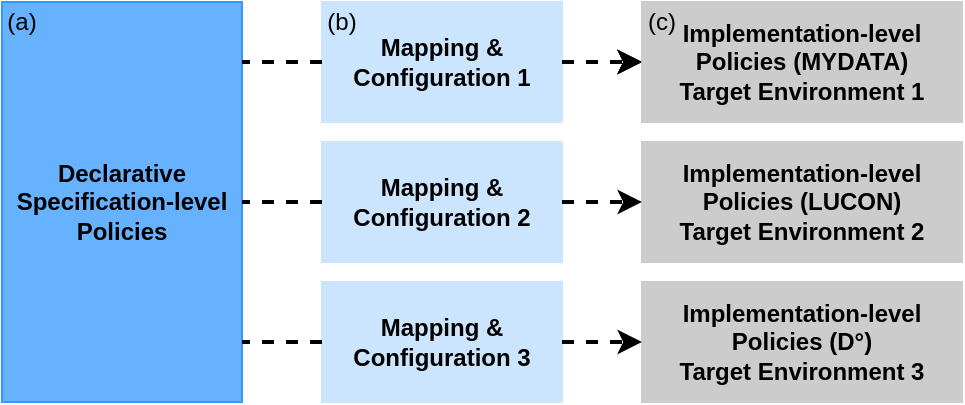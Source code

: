 <mxfile version="16.4.6" type="github">
  <diagram id="V25uuwq8ojHrB8KkkA7x" name="Page-1">
    <mxGraphModel dx="1422" dy="857" grid="1" gridSize="10" guides="1" tooltips="1" connect="1" arrows="1" fold="1" page="1" pageScale="1" pageWidth="850" pageHeight="1100" math="0" shadow="0">
      <root>
        <mxCell id="0" />
        <mxCell id="1" parent="0" />
        <mxCell id="GJw6mMWgU6OBsgFn_SWY-12" value="" style="edgeStyle=orthogonalEdgeStyle;rounded=0;orthogonalLoop=1;jettySize=auto;html=1;dashed=1;fontSize=12;strokeColor=default;strokeWidth=2;" parent="1" source="GJw6mMWgU6OBsgFn_SWY-1" target="GJw6mMWgU6OBsgFn_SWY-4" edge="1">
          <mxGeometry relative="1" as="geometry" />
        </mxCell>
        <mxCell id="GJw6mMWgU6OBsgFn_SWY-13" value="" style="edgeStyle=orthogonalEdgeStyle;rounded=0;orthogonalLoop=1;jettySize=auto;html=1;dashed=1;fontSize=12;strokeColor=default;strokeWidth=2;" parent="1" source="GJw6mMWgU6OBsgFn_SWY-1" target="GJw6mMWgU6OBsgFn_SWY-4" edge="1">
          <mxGeometry relative="1" as="geometry" />
        </mxCell>
        <mxCell id="GJw6mMWgU6OBsgFn_SWY-1" value="&lt;b&gt;Mapping &amp;amp; Configuration 1&lt;/b&gt;" style="rounded=0;whiteSpace=wrap;html=1;fillColor=#CCE5FF;strokeColor=#CCE5FF;" parent="1" vertex="1">
          <mxGeometry x="360" y="320" width="120" height="60" as="geometry" />
        </mxCell>
        <mxCell id="GJw6mMWgU6OBsgFn_SWY-2" value="&lt;b&gt;Mapping &amp;amp; Configuration 3&lt;/b&gt;" style="rounded=0;whiteSpace=wrap;html=1;fillColor=#CCE5FF;strokeColor=#CCE5FF;" parent="1" vertex="1">
          <mxGeometry x="360" y="460" width="120" height="60" as="geometry" />
        </mxCell>
        <mxCell id="GJw6mMWgU6OBsgFn_SWY-3" value="&lt;b&gt;Mapping &amp;amp; Configuration 2&lt;/b&gt;" style="rounded=0;whiteSpace=wrap;html=1;fillColor=#CCE5FF;strokeColor=#CCE5FF;" parent="1" vertex="1">
          <mxGeometry x="360" y="390" width="120" height="60" as="geometry" />
        </mxCell>
        <mxCell id="GJw6mMWgU6OBsgFn_SWY-4" value="&lt;b&gt;Implementation-level Policies (MYDATA) &lt;br&gt;Target Environment 1&lt;/b&gt;" style="rounded=0;whiteSpace=wrap;html=1;fillColor=#CCCCCC;strokeColor=#CCCCCC;" parent="1" vertex="1">
          <mxGeometry x="520" y="320" width="160" height="60" as="geometry" />
        </mxCell>
        <mxCell id="GJw6mMWgU6OBsgFn_SWY-5" value="&lt;b&gt;Implementation-level Policies (D°)&lt;br&gt;Target Environment 3&lt;/b&gt;" style="rounded=0;whiteSpace=wrap;html=1;strokeColor=#CCCCCC;fillColor=#CCCCCC;" parent="1" vertex="1">
          <mxGeometry x="520" y="460" width="160" height="60" as="geometry" />
        </mxCell>
        <mxCell id="GJw6mMWgU6OBsgFn_SWY-6" value="&lt;b&gt;Implementation-level Policies (LUCON)&lt;br&gt;Target Environment 2&lt;/b&gt;" style="rounded=0;whiteSpace=wrap;html=1;strokeColor=#CCCCCC;fillColor=#CCCCCC;" parent="1" vertex="1">
          <mxGeometry x="520" y="390" width="160" height="60" as="geometry" />
        </mxCell>
        <mxCell id="GJw6mMWgU6OBsgFn_SWY-7" value="&lt;font style=&quot;font-size: 12px&quot;&gt;&lt;b&gt;Declarative Specification-level Policies&lt;/b&gt;&lt;/font&gt;" style="rounded=0;whiteSpace=wrap;html=1;fillColor=#66B2FF;strokeColor=#3399FF;" parent="1" vertex="1">
          <mxGeometry x="200" y="320" width="120" height="200" as="geometry" />
        </mxCell>
        <mxCell id="GJw6mMWgU6OBsgFn_SWY-9" value="" style="endArrow=classic;html=1;rounded=0;fontSize=12;entryX=0;entryY=0.5;entryDx=0;entryDy=0;strokeColor=default;dashed=1;strokeWidth=2;" parent="1" target="GJw6mMWgU6OBsgFn_SWY-4" edge="1">
          <mxGeometry width="50" height="50" relative="1" as="geometry">
            <mxPoint x="480" y="350" as="sourcePoint" />
            <mxPoint x="450" y="360" as="targetPoint" />
          </mxGeometry>
        </mxCell>
        <mxCell id="GJw6mMWgU6OBsgFn_SWY-11" value="" style="endArrow=none;dashed=1;html=1;rounded=0;fontSize=12;strokeColor=default;exitX=0;exitY=0.5;exitDx=0;exitDy=0;entryX=1;entryY=0.15;entryDx=0;entryDy=0;entryPerimeter=0;strokeWidth=2;" parent="1" source="GJw6mMWgU6OBsgFn_SWY-1" target="GJw6mMWgU6OBsgFn_SWY-7" edge="1">
          <mxGeometry width="50" height="50" relative="1" as="geometry">
            <mxPoint x="400" y="410" as="sourcePoint" />
            <mxPoint x="450" y="360" as="targetPoint" />
          </mxGeometry>
        </mxCell>
        <mxCell id="GJw6mMWgU6OBsgFn_SWY-14" value="" style="endArrow=classic;html=1;rounded=0;fontSize=12;entryX=0;entryY=0.5;entryDx=0;entryDy=0;strokeColor=default;dashed=1;strokeWidth=2;exitX=1;exitY=0.5;exitDx=0;exitDy=0;" parent="1" source="GJw6mMWgU6OBsgFn_SWY-3" target="GJw6mMWgU6OBsgFn_SWY-6" edge="1">
          <mxGeometry width="50" height="50" relative="1" as="geometry">
            <mxPoint x="490" y="360" as="sourcePoint" />
            <mxPoint x="530" y="360" as="targetPoint" />
          </mxGeometry>
        </mxCell>
        <mxCell id="GJw6mMWgU6OBsgFn_SWY-15" value="" style="endArrow=classic;html=1;rounded=0;fontSize=12;entryX=0;entryY=0.5;entryDx=0;entryDy=0;strokeColor=default;dashed=1;strokeWidth=2;exitX=1;exitY=0.5;exitDx=0;exitDy=0;" parent="1" source="GJw6mMWgU6OBsgFn_SWY-2" target="GJw6mMWgU6OBsgFn_SWY-5" edge="1">
          <mxGeometry width="50" height="50" relative="1" as="geometry">
            <mxPoint x="500" y="370" as="sourcePoint" />
            <mxPoint x="540" y="370" as="targetPoint" />
          </mxGeometry>
        </mxCell>
        <mxCell id="GJw6mMWgU6OBsgFn_SWY-16" value="" style="endArrow=none;dashed=1;html=1;rounded=0;fontSize=12;strokeColor=default;exitX=0;exitY=0.5;exitDx=0;exitDy=0;entryX=1;entryY=0.5;entryDx=0;entryDy=0;strokeWidth=2;" parent="1" source="GJw6mMWgU6OBsgFn_SWY-3" target="GJw6mMWgU6OBsgFn_SWY-7" edge="1">
          <mxGeometry width="50" height="50" relative="1" as="geometry">
            <mxPoint x="370" y="360" as="sourcePoint" />
            <mxPoint x="330" y="360" as="targetPoint" />
          </mxGeometry>
        </mxCell>
        <mxCell id="GJw6mMWgU6OBsgFn_SWY-17" value="" style="endArrow=none;dashed=1;html=1;rounded=0;fontSize=12;strokeColor=default;exitX=0;exitY=0.5;exitDx=0;exitDy=0;strokeWidth=2;" parent="1" source="GJw6mMWgU6OBsgFn_SWY-2" edge="1">
          <mxGeometry width="50" height="50" relative="1" as="geometry">
            <mxPoint x="380" y="370" as="sourcePoint" />
            <mxPoint x="320" y="490" as="targetPoint" />
          </mxGeometry>
        </mxCell>
        <mxCell id="GJw6mMWgU6OBsgFn_SWY-18" value="(a)" style="text;html=1;strokeColor=none;fillColor=none;align=center;verticalAlign=middle;whiteSpace=wrap;rounded=0;fontSize=12;" parent="1" vertex="1">
          <mxGeometry x="200" y="320" width="20" height="20" as="geometry" />
        </mxCell>
        <mxCell id="GJw6mMWgU6OBsgFn_SWY-19" value="(b)" style="text;html=1;strokeColor=none;fillColor=none;align=center;verticalAlign=middle;whiteSpace=wrap;rounded=0;fontSize=12;" parent="1" vertex="1">
          <mxGeometry x="355" y="320" width="30" height="20" as="geometry" />
        </mxCell>
        <mxCell id="GJw6mMWgU6OBsgFn_SWY-20" value="(c)" style="text;html=1;strokeColor=none;fillColor=none;align=center;verticalAlign=middle;whiteSpace=wrap;rounded=0;fontSize=12;" parent="1" vertex="1">
          <mxGeometry x="515" y="320" width="30" height="20" as="geometry" />
        </mxCell>
      </root>
    </mxGraphModel>
  </diagram>
</mxfile>
